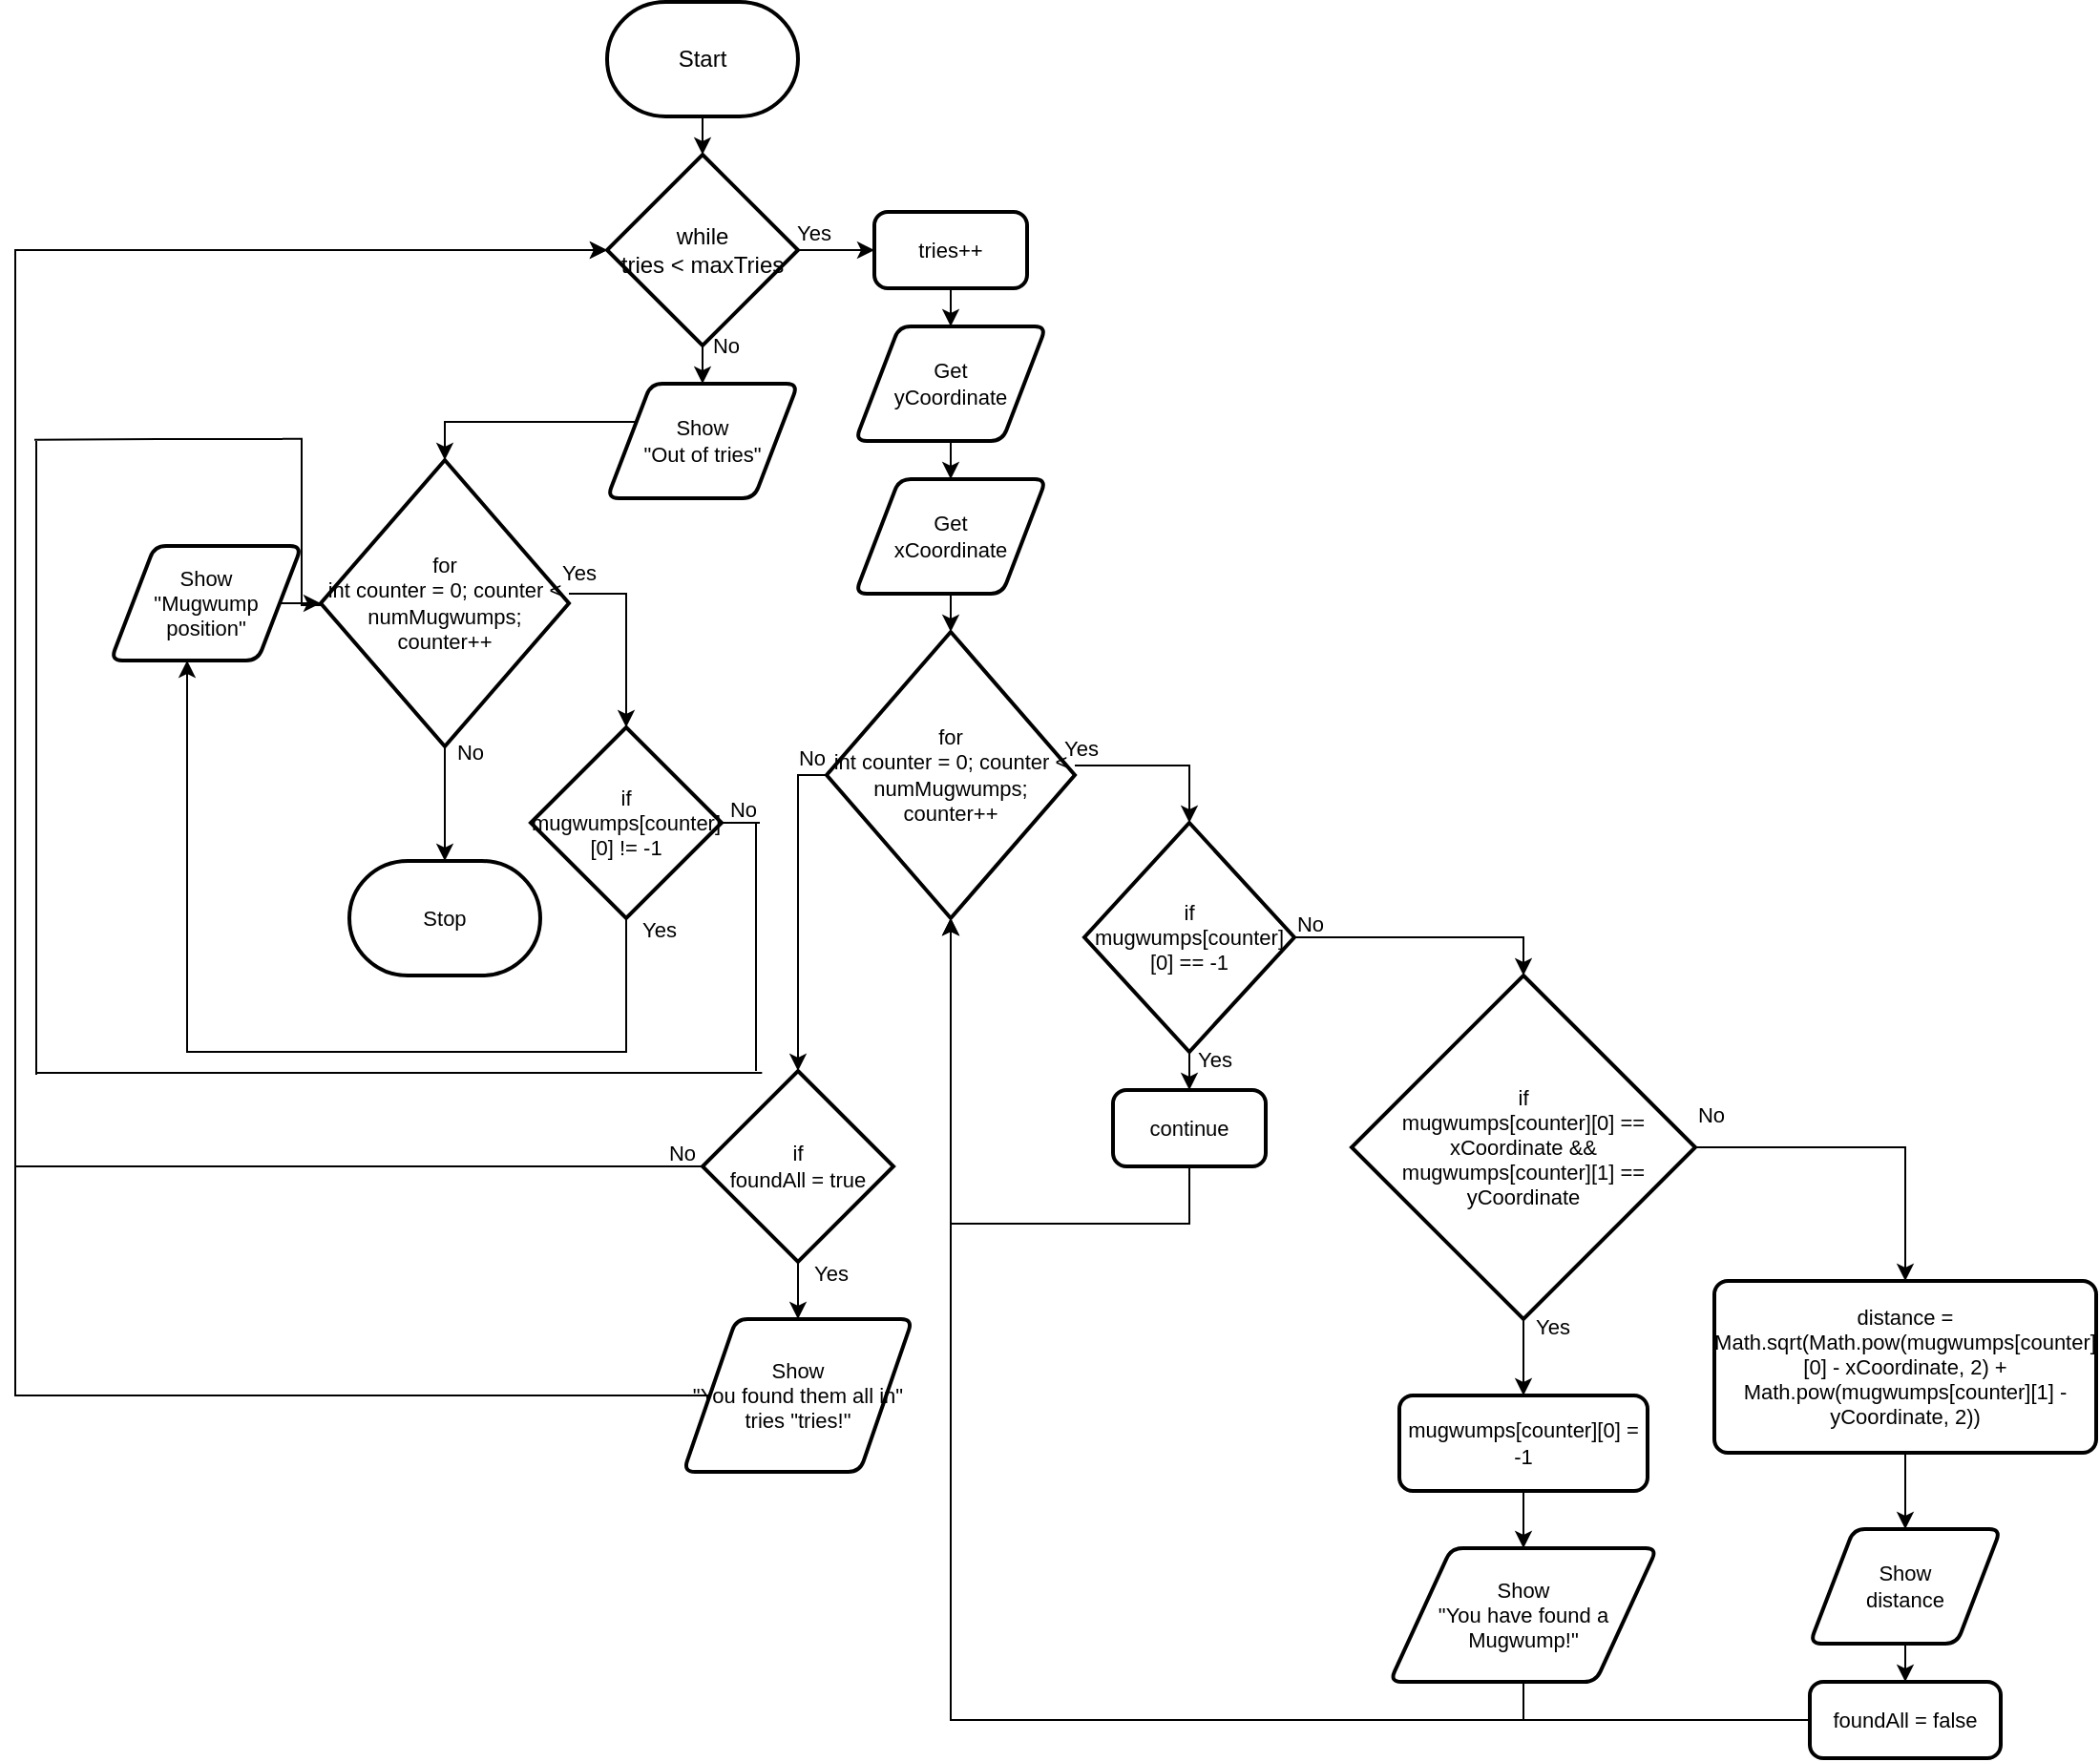 <mxfile>
    <diagram id="J0yBCCGoY8vzV8FLoFeY" name="Page-1">
        <mxGraphModel dx="1579" dy="1247" grid="1" gridSize="10" guides="1" tooltips="1" connect="1" arrows="1" fold="1" page="1" pageScale="1" pageWidth="850" pageHeight="1100" math="0" shadow="0">
            <root>
                <mxCell id="0"/>
                <mxCell id="1" parent="0"/>
                <mxCell id="4" style="edgeStyle=elbowEdgeStyle;html=1;elbow=vertical;rounded=0;" edge="1" parent="1" source="2" target="3">
                    <mxGeometry relative="1" as="geometry"/>
                </mxCell>
                <mxCell id="2" value="Start" style="strokeWidth=2;html=1;shape=mxgraph.flowchart.terminator;whiteSpace=wrap;" vertex="1" parent="1">
                    <mxGeometry x="250" y="130" width="100" height="60" as="geometry"/>
                </mxCell>
                <mxCell id="6" style="edgeStyle=elbowEdgeStyle;shape=connector;rounded=0;elbow=vertical;html=1;entryX=0;entryY=0.5;entryDx=0;entryDy=0;labelBackgroundColor=default;strokeColor=default;fontFamily=Helvetica;fontSize=11;fontColor=default;endArrow=classic;" edge="1" parent="1" source="3" target="5">
                    <mxGeometry relative="1" as="geometry"/>
                </mxCell>
                <mxCell id="40" style="edgeStyle=elbowEdgeStyle;shape=connector;rounded=0;html=1;entryX=0.5;entryY=0;entryDx=0;entryDy=0;labelBackgroundColor=default;strokeColor=default;fontFamily=Helvetica;fontSize=11;fontColor=default;endArrow=classic;" edge="1" parent="1" source="3" target="39">
                    <mxGeometry relative="1" as="geometry"/>
                </mxCell>
                <mxCell id="3" value="while&lt;br&gt;tries &amp;lt; maxTries" style="strokeWidth=2;html=1;shape=mxgraph.flowchart.decision;whiteSpace=wrap;" vertex="1" parent="1">
                    <mxGeometry x="250" y="210" width="100" height="100" as="geometry"/>
                </mxCell>
                <mxCell id="9" style="edgeStyle=elbowEdgeStyle;shape=connector;rounded=0;elbow=vertical;html=1;labelBackgroundColor=default;strokeColor=default;fontFamily=Helvetica;fontSize=11;fontColor=default;endArrow=classic;" edge="1" parent="1" source="5" target="8">
                    <mxGeometry relative="1" as="geometry"/>
                </mxCell>
                <mxCell id="5" value="tries++" style="rounded=1;whiteSpace=wrap;html=1;absoluteArcSize=1;arcSize=14;strokeWidth=2;fontFamily=Helvetica;fontSize=11;fontColor=default;" vertex="1" parent="1">
                    <mxGeometry x="390" y="240" width="80" height="40" as="geometry"/>
                </mxCell>
                <mxCell id="12" style="edgeStyle=elbowEdgeStyle;shape=connector;rounded=0;elbow=vertical;html=1;labelBackgroundColor=default;strokeColor=default;fontFamily=Helvetica;fontSize=11;fontColor=default;endArrow=classic;" edge="1" parent="1" source="7" target="11">
                    <mxGeometry relative="1" as="geometry"/>
                </mxCell>
                <mxCell id="7" value="Get&lt;br&gt;xCoordinate" style="shape=parallelogram;html=1;strokeWidth=2;perimeter=parallelogramPerimeter;whiteSpace=wrap;rounded=1;arcSize=12;size=0.23;fontFamily=Helvetica;fontSize=11;fontColor=default;" vertex="1" parent="1">
                    <mxGeometry x="380" y="380" width="100" height="60" as="geometry"/>
                </mxCell>
                <mxCell id="10" style="edgeStyle=elbowEdgeStyle;shape=connector;rounded=0;elbow=vertical;html=1;labelBackgroundColor=default;strokeColor=default;fontFamily=Helvetica;fontSize=11;fontColor=default;endArrow=classic;" edge="1" parent="1" source="8" target="7">
                    <mxGeometry relative="1" as="geometry"/>
                </mxCell>
                <mxCell id="8" value="Get&lt;br&gt;yCoordinate" style="shape=parallelogram;html=1;strokeWidth=2;perimeter=parallelogramPerimeter;whiteSpace=wrap;rounded=1;arcSize=12;size=0.23;fontFamily=Helvetica;fontSize=11;fontColor=default;" vertex="1" parent="1">
                    <mxGeometry x="380" y="300" width="100" height="60" as="geometry"/>
                </mxCell>
                <mxCell id="14" style="edgeStyle=elbowEdgeStyle;shape=connector;rounded=0;html=1;entryX=0.5;entryY=0;entryDx=0;entryDy=0;entryPerimeter=0;labelBackgroundColor=default;strokeColor=default;fontFamily=Helvetica;fontSize=11;fontColor=default;endArrow=classic;" edge="1" parent="1" source="11" target="13">
                    <mxGeometry relative="1" as="geometry">
                        <Array as="points">
                            <mxPoint x="555" y="530"/>
                        </Array>
                    </mxGeometry>
                </mxCell>
                <mxCell id="34" style="edgeStyle=elbowEdgeStyle;shape=connector;rounded=0;html=1;entryX=0.5;entryY=0;entryDx=0;entryDy=0;entryPerimeter=0;labelBackgroundColor=default;strokeColor=default;fontFamily=Helvetica;fontSize=11;fontColor=default;endArrow=classic;exitX=0;exitY=0.5;exitDx=0;exitDy=0;exitPerimeter=0;" edge="1" parent="1" source="11" target="33">
                    <mxGeometry relative="1" as="geometry">
                        <mxPoint x="355" y="800" as="sourcePoint"/>
                        <Array as="points">
                            <mxPoint x="350" y="620"/>
                        </Array>
                    </mxGeometry>
                </mxCell>
                <mxCell id="11" value="for&lt;br&gt;int counter = 0; counter &amp;lt; numMugwumps; counter++" style="strokeWidth=2;html=1;shape=mxgraph.flowchart.decision;whiteSpace=wrap;fontFamily=Helvetica;fontSize=11;fontColor=default;" vertex="1" parent="1">
                    <mxGeometry x="365" y="460" width="130" height="150" as="geometry"/>
                </mxCell>
                <mxCell id="17" style="edgeStyle=elbowEdgeStyle;shape=connector;rounded=0;html=1;labelBackgroundColor=default;strokeColor=default;fontFamily=Helvetica;fontSize=11;fontColor=default;endArrow=classic;" edge="1" parent="1" source="13" target="16">
                    <mxGeometry relative="1" as="geometry"/>
                </mxCell>
                <mxCell id="19" style="edgeStyle=elbowEdgeStyle;shape=connector;rounded=0;html=1;labelBackgroundColor=default;strokeColor=default;fontFamily=Helvetica;fontSize=11;fontColor=default;endArrow=classic;entryX=0.5;entryY=0;entryDx=0;entryDy=0;entryPerimeter=0;" edge="1" parent="1" source="13" target="18">
                    <mxGeometry relative="1" as="geometry">
                        <Array as="points">
                            <mxPoint x="730" y="620"/>
                        </Array>
                    </mxGeometry>
                </mxCell>
                <mxCell id="13" value="if&lt;br&gt;mugwumps[counter][0] == -1" style="strokeWidth=2;html=1;shape=mxgraph.flowchart.decision;whiteSpace=wrap;fontFamily=Helvetica;fontSize=11;fontColor=default;" vertex="1" parent="1">
                    <mxGeometry x="500" y="560" width="110" height="120" as="geometry"/>
                </mxCell>
                <mxCell id="30" style="edgeStyle=elbowEdgeStyle;shape=connector;rounded=0;html=1;entryX=0.5;entryY=1;entryDx=0;entryDy=0;entryPerimeter=0;labelBackgroundColor=default;strokeColor=default;fontFamily=Helvetica;fontSize=11;fontColor=default;endArrow=classic;" edge="1" parent="1" source="16" target="11">
                    <mxGeometry relative="1" as="geometry">
                        <Array as="points">
                            <mxPoint x="460" y="770"/>
                            <mxPoint x="430" y="670"/>
                        </Array>
                    </mxGeometry>
                </mxCell>
                <mxCell id="16" value="continue" style="rounded=1;whiteSpace=wrap;html=1;absoluteArcSize=1;arcSize=14;strokeWidth=2;fontFamily=Helvetica;fontSize=11;fontColor=default;" vertex="1" parent="1">
                    <mxGeometry x="515" y="700" width="80" height="40" as="geometry"/>
                </mxCell>
                <mxCell id="21" style="edgeStyle=elbowEdgeStyle;shape=connector;rounded=0;html=1;entryX=0.5;entryY=0;entryDx=0;entryDy=0;labelBackgroundColor=default;strokeColor=default;fontFamily=Helvetica;fontSize=11;fontColor=default;endArrow=classic;exitX=0.5;exitY=1;exitDx=0;exitDy=0;exitPerimeter=0;" edge="1" parent="1" source="18" target="20">
                    <mxGeometry relative="1" as="geometry">
                        <Array as="points"/>
                    </mxGeometry>
                </mxCell>
                <mxCell id="23" style="edgeStyle=elbowEdgeStyle;shape=connector;rounded=0;html=1;labelBackgroundColor=default;strokeColor=default;fontFamily=Helvetica;fontSize=11;fontColor=default;endArrow=classic;" edge="1" parent="1" source="18" target="22">
                    <mxGeometry relative="1" as="geometry"/>
                </mxCell>
                <mxCell id="25" style="edgeStyle=elbowEdgeStyle;shape=connector;rounded=0;html=1;entryX=0.5;entryY=0;entryDx=0;entryDy=0;labelBackgroundColor=default;strokeColor=default;fontFamily=Helvetica;fontSize=11;fontColor=default;endArrow=classic;" edge="1" parent="1" source="18" target="24">
                    <mxGeometry relative="1" as="geometry">
                        <Array as="points">
                            <mxPoint x="930" y="730"/>
                        </Array>
                    </mxGeometry>
                </mxCell>
                <mxCell id="18" value="if&lt;br&gt;mugwumps[counter][0] == xCoordinate &amp;amp;&amp;amp; mugwumps[counter][1] == yCoordinate" style="strokeWidth=2;html=1;shape=mxgraph.flowchart.decision;whiteSpace=wrap;fontFamily=Helvetica;fontSize=11;fontColor=default;" vertex="1" parent="1">
                    <mxGeometry x="640" y="640" width="180" height="180" as="geometry"/>
                </mxCell>
                <mxCell id="31" style="edgeStyle=elbowEdgeStyle;shape=connector;rounded=0;html=1;entryX=0.5;entryY=1;entryDx=0;entryDy=0;entryPerimeter=0;labelBackgroundColor=default;strokeColor=default;fontFamily=Helvetica;fontSize=11;fontColor=default;endArrow=classic;" edge="1" parent="1" source="20" target="11">
                    <mxGeometry relative="1" as="geometry">
                        <Array as="points">
                            <mxPoint x="570" y="1030"/>
                        </Array>
                    </mxGeometry>
                </mxCell>
                <mxCell id="20" value="Show&lt;br&gt;&quot;You have found a Mugwump!&quot;" style="shape=parallelogram;html=1;strokeWidth=2;perimeter=parallelogramPerimeter;whiteSpace=wrap;rounded=1;arcSize=12;size=0.23;fontFamily=Helvetica;fontSize=11;fontColor=default;" vertex="1" parent="1">
                    <mxGeometry x="660" y="940" width="140" height="70" as="geometry"/>
                </mxCell>
                <mxCell id="22" value="mugwumps[counter][0] = -1" style="rounded=1;whiteSpace=wrap;html=1;absoluteArcSize=1;arcSize=14;strokeWidth=2;fontFamily=Helvetica;fontSize=11;fontColor=default;" vertex="1" parent="1">
                    <mxGeometry x="665" y="860" width="130" height="50" as="geometry"/>
                </mxCell>
                <mxCell id="27" style="edgeStyle=elbowEdgeStyle;shape=connector;rounded=0;html=1;labelBackgroundColor=default;strokeColor=default;fontFamily=Helvetica;fontSize=11;fontColor=default;endArrow=classic;" edge="1" parent="1" source="24" target="26">
                    <mxGeometry relative="1" as="geometry"/>
                </mxCell>
                <mxCell id="24" value="distance =&lt;br&gt;Math.sqrt(Math.pow(mugwumps[counter][0] - xCoordinate, 2) + Math.pow(mugwumps[counter][1] - yCoordinate, 2))" style="rounded=1;whiteSpace=wrap;html=1;absoluteArcSize=1;arcSize=14;strokeWidth=2;fontFamily=Helvetica;fontSize=11;fontColor=default;" vertex="1" parent="1">
                    <mxGeometry x="830" y="800" width="200" height="90" as="geometry"/>
                </mxCell>
                <mxCell id="29" style="edgeStyle=elbowEdgeStyle;shape=connector;rounded=0;html=1;labelBackgroundColor=default;strokeColor=default;fontFamily=Helvetica;fontSize=11;fontColor=default;endArrow=classic;" edge="1" parent="1" source="26" target="28">
                    <mxGeometry relative="1" as="geometry"/>
                </mxCell>
                <mxCell id="26" value="Show&lt;br&gt;distance" style="shape=parallelogram;html=1;strokeWidth=2;perimeter=parallelogramPerimeter;whiteSpace=wrap;rounded=1;arcSize=12;size=0.23;fontFamily=Helvetica;fontSize=11;fontColor=default;" vertex="1" parent="1">
                    <mxGeometry x="880" y="930" width="100" height="60" as="geometry"/>
                </mxCell>
                <mxCell id="32" style="edgeStyle=elbowEdgeStyle;shape=connector;rounded=0;html=1;entryX=0.5;entryY=1;entryDx=0;entryDy=0;entryPerimeter=0;labelBackgroundColor=default;strokeColor=default;fontFamily=Helvetica;fontSize=11;fontColor=default;endArrow=classic;" edge="1" parent="1" source="28" target="11">
                    <mxGeometry relative="1" as="geometry">
                        <Array as="points">
                            <mxPoint x="430" y="940"/>
                            <mxPoint x="430" y="970"/>
                        </Array>
                    </mxGeometry>
                </mxCell>
                <mxCell id="28" value="foundAll = false" style="rounded=1;whiteSpace=wrap;html=1;absoluteArcSize=1;arcSize=14;strokeWidth=2;fontFamily=Helvetica;fontSize=11;fontColor=default;" vertex="1" parent="1">
                    <mxGeometry x="880" y="1010" width="100" height="40" as="geometry"/>
                </mxCell>
                <mxCell id="36" style="edgeStyle=elbowEdgeStyle;shape=connector;rounded=0;html=1;entryX=0.5;entryY=0;entryDx=0;entryDy=0;labelBackgroundColor=default;strokeColor=default;fontFamily=Helvetica;fontSize=11;fontColor=default;endArrow=classic;" edge="1" parent="1" source="33" target="35">
                    <mxGeometry relative="1" as="geometry"/>
                </mxCell>
                <mxCell id="59" style="edgeStyle=elbowEdgeStyle;shape=connector;rounded=0;html=1;entryX=0;entryY=0.5;entryDx=0;entryDy=0;entryPerimeter=0;labelBackgroundColor=default;strokeColor=default;fontFamily=Helvetica;fontSize=11;fontColor=default;endArrow=classic;" edge="1" parent="1" source="33" target="3">
                    <mxGeometry relative="1" as="geometry">
                        <Array as="points">
                            <mxPoint x="-60" y="500"/>
                        </Array>
                    </mxGeometry>
                </mxCell>
                <mxCell id="33" value="if&lt;br&gt;foundAll = true" style="strokeWidth=2;html=1;shape=mxgraph.flowchart.decision;whiteSpace=wrap;fontFamily=Helvetica;fontSize=11;fontColor=default;" vertex="1" parent="1">
                    <mxGeometry x="300" y="690" width="100" height="100" as="geometry"/>
                </mxCell>
                <mxCell id="38" style="edgeStyle=elbowEdgeStyle;shape=connector;rounded=0;html=1;labelBackgroundColor=default;strokeColor=default;fontFamily=Helvetica;fontSize=11;fontColor=default;endArrow=classic;exitX=0;exitY=0.5;exitDx=0;exitDy=0;elbow=vertical;" edge="1" parent="1" source="35" target="3">
                    <mxGeometry relative="1" as="geometry">
                        <Array as="points">
                            <mxPoint x="-60" y="560"/>
                            <mxPoint x="240" y="770"/>
                            <mxPoint x="240" y="730"/>
                            <mxPoint x="200" y="610"/>
                        </Array>
                    </mxGeometry>
                </mxCell>
                <mxCell id="35" value="Show&lt;br&gt;&quot;You found them all in&quot; tries &quot;tries!&quot;" style="shape=parallelogram;html=1;strokeWidth=2;perimeter=parallelogramPerimeter;whiteSpace=wrap;rounded=1;arcSize=12;size=0.23;fontFamily=Helvetica;fontSize=11;fontColor=default;" vertex="1" parent="1">
                    <mxGeometry x="290" y="820" width="120" height="80" as="geometry"/>
                </mxCell>
                <mxCell id="44" style="edgeStyle=elbowEdgeStyle;shape=connector;rounded=0;html=1;entryX=0.5;entryY=0;entryDx=0;entryDy=0;entryPerimeter=0;labelBackgroundColor=default;strokeColor=default;fontFamily=Helvetica;fontSize=11;fontColor=default;endArrow=classic;" edge="1" parent="1" source="39" target="43">
                    <mxGeometry relative="1" as="geometry">
                        <Array as="points">
                            <mxPoint x="165" y="350"/>
                        </Array>
                    </mxGeometry>
                </mxCell>
                <mxCell id="39" value="Show&lt;br&gt;&quot;Out of tries&quot;" style="shape=parallelogram;html=1;strokeWidth=2;perimeter=parallelogramPerimeter;whiteSpace=wrap;rounded=1;arcSize=12;size=0.23;fontFamily=Helvetica;fontSize=11;fontColor=default;" vertex="1" parent="1">
                    <mxGeometry x="250" y="330" width="100" height="60" as="geometry"/>
                </mxCell>
                <mxCell id="46" style="edgeStyle=elbowEdgeStyle;shape=connector;rounded=0;html=1;labelBackgroundColor=default;strokeColor=default;fontFamily=Helvetica;fontSize=11;fontColor=default;endArrow=classic;" edge="1" parent="1" source="43">
                    <mxGeometry relative="1" as="geometry">
                        <mxPoint x="260" y="510" as="targetPoint"/>
                        <Array as="points">
                            <mxPoint x="260" y="440"/>
                        </Array>
                    </mxGeometry>
                </mxCell>
                <mxCell id="49" style="edgeStyle=elbowEdgeStyle;shape=connector;rounded=0;html=1;labelBackgroundColor=default;strokeColor=default;fontFamily=Helvetica;fontSize=11;fontColor=default;endArrow=classic;" edge="1" parent="1" source="43" target="48">
                    <mxGeometry relative="1" as="geometry"/>
                </mxCell>
                <mxCell id="43" value="for&lt;br&gt;int counter = 0; counter &amp;lt; numMugwumps; counter++" style="strokeWidth=2;html=1;shape=mxgraph.flowchart.decision;whiteSpace=wrap;fontFamily=Helvetica;fontSize=11;fontColor=default;" vertex="1" parent="1">
                    <mxGeometry x="100" y="370" width="130" height="150" as="geometry"/>
                </mxCell>
                <mxCell id="51" style="edgeStyle=elbowEdgeStyle;shape=connector;rounded=0;html=1;entryX=0.4;entryY=1;entryDx=0;entryDy=0;entryPerimeter=0;labelBackgroundColor=default;strokeColor=default;fontFamily=Helvetica;fontSize=11;fontColor=default;endArrow=classic;" edge="1" parent="1" source="45" target="50">
                    <mxGeometry relative="1" as="geometry">
                        <Array as="points">
                            <mxPoint x="110" y="680"/>
                        </Array>
                    </mxGeometry>
                </mxCell>
                <mxCell id="62" style="edgeStyle=elbowEdgeStyle;shape=connector;rounded=0;html=1;labelBackgroundColor=default;strokeColor=default;fontFamily=Helvetica;fontSize=11;fontColor=default;endArrow=none;endFill=0;" edge="1" parent="1" source="45">
                    <mxGeometry relative="1" as="geometry">
                        <mxPoint x="330" y="560" as="targetPoint"/>
                    </mxGeometry>
                </mxCell>
                <mxCell id="45" value="if&lt;br&gt;mugwumps[counter][0] != -1" style="strokeWidth=2;html=1;shape=mxgraph.flowchart.decision;whiteSpace=wrap;fontFamily=Helvetica;fontSize=11;fontColor=default;" vertex="1" parent="1">
                    <mxGeometry x="210" y="510" width="100" height="100" as="geometry"/>
                </mxCell>
                <mxCell id="48" value="Stop" style="strokeWidth=2;html=1;shape=mxgraph.flowchart.terminator;whiteSpace=wrap;fontFamily=Helvetica;fontSize=11;fontColor=default;" vertex="1" parent="1">
                    <mxGeometry x="115" y="580" width="100" height="60" as="geometry"/>
                </mxCell>
                <mxCell id="53" style="edgeStyle=elbowEdgeStyle;shape=connector;rounded=0;html=1;labelBackgroundColor=default;strokeColor=default;fontFamily=Helvetica;fontSize=11;fontColor=default;endArrow=classic;" edge="1" parent="1" source="50" target="43">
                    <mxGeometry relative="1" as="geometry"/>
                </mxCell>
                <mxCell id="50" value="Show&lt;br&gt;&quot;Mugwump position&quot;" style="shape=parallelogram;html=1;strokeWidth=2;perimeter=parallelogramPerimeter;whiteSpace=wrap;rounded=1;arcSize=12;size=0.23;fontFamily=Helvetica;fontSize=11;fontColor=default;" vertex="1" parent="1">
                    <mxGeometry x="-10" y="415" width="100" height="60" as="geometry"/>
                </mxCell>
                <mxCell id="54" value="Yes" style="text;html=1;align=center;verticalAlign=middle;resizable=0;points=[];autosize=1;strokeColor=none;fillColor=none;fontSize=11;fontFamily=Helvetica;fontColor=default;" vertex="1" parent="1">
                    <mxGeometry x="338" y="236" width="40" height="30" as="geometry"/>
                </mxCell>
                <mxCell id="55" value="Yes" style="text;html=1;align=center;verticalAlign=middle;resizable=0;points=[];autosize=1;strokeColor=none;fillColor=none;fontSize=11;fontFamily=Helvetica;fontColor=default;" vertex="1" parent="1">
                    <mxGeometry x="478" y="506" width="40" height="30" as="geometry"/>
                </mxCell>
                <mxCell id="56" value="Yes" style="text;html=1;align=center;verticalAlign=middle;resizable=0;points=[];autosize=1;strokeColor=none;fillColor=none;fontSize=11;fontFamily=Helvetica;fontColor=default;" vertex="1" parent="1">
                    <mxGeometry x="548" y="669" width="40" height="30" as="geometry"/>
                </mxCell>
                <mxCell id="57" value="Yes" style="text;html=1;align=center;verticalAlign=middle;resizable=0;points=[];autosize=1;strokeColor=none;fillColor=none;fontSize=11;fontFamily=Helvetica;fontColor=default;" vertex="1" parent="1">
                    <mxGeometry x="725" y="809" width="40" height="30" as="geometry"/>
                </mxCell>
                <mxCell id="58" value="Yes" style="text;html=1;align=center;verticalAlign=middle;resizable=0;points=[];autosize=1;strokeColor=none;fillColor=none;fontSize=11;fontFamily=Helvetica;fontColor=default;" vertex="1" parent="1">
                    <mxGeometry x="347" y="781" width="40" height="30" as="geometry"/>
                </mxCell>
                <mxCell id="60" value="Yes" style="text;html=1;align=center;verticalAlign=middle;resizable=0;points=[];autosize=1;strokeColor=none;fillColor=none;fontSize=11;fontFamily=Helvetica;fontColor=default;" vertex="1" parent="1">
                    <mxGeometry x="257" y="601" width="40" height="30" as="geometry"/>
                </mxCell>
                <mxCell id="63" style="edgeStyle=elbowEdgeStyle;shape=connector;rounded=0;html=1;labelBackgroundColor=default;strokeColor=default;fontFamily=Helvetica;fontSize=11;fontColor=default;endArrow=none;endFill=0;" edge="1" parent="1" target="33">
                    <mxGeometry relative="1" as="geometry">
                        <mxPoint x="348" y="560" as="targetPoint"/>
                        <mxPoint x="328" y="560" as="sourcePoint"/>
                    </mxGeometry>
                </mxCell>
                <mxCell id="66" style="edgeStyle=elbowEdgeStyle;shape=connector;rounded=0;html=1;labelBackgroundColor=default;strokeColor=default;fontFamily=Helvetica;fontSize=11;fontColor=default;endArrow=none;endFill=0;" edge="1" parent="1">
                    <mxGeometry relative="1" as="geometry">
                        <mxPoint x="331.18" y="691" as="targetPoint"/>
                        <mxPoint x="-49" y="691" as="sourcePoint"/>
                    </mxGeometry>
                </mxCell>
                <mxCell id="67" style="edgeStyle=elbowEdgeStyle;shape=connector;rounded=0;html=1;labelBackgroundColor=default;strokeColor=default;fontFamily=Helvetica;fontSize=11;fontColor=default;endArrow=none;endFill=0;" edge="1" parent="1">
                    <mxGeometry relative="1" as="geometry">
                        <mxPoint x="-48.82" y="692" as="targetPoint"/>
                        <mxPoint x="-49" y="360" as="sourcePoint"/>
                    </mxGeometry>
                </mxCell>
                <mxCell id="68" style="edgeStyle=elbowEdgeStyle;shape=connector;rounded=0;html=1;labelBackgroundColor=default;strokeColor=default;fontFamily=Helvetica;fontSize=11;fontColor=default;endArrow=none;endFill=0;" edge="1" parent="1">
                    <mxGeometry relative="1" as="geometry">
                        <mxPoint x="-50" y="359.41" as="targetPoint"/>
                        <mxPoint x="80" y="359" as="sourcePoint"/>
                    </mxGeometry>
                </mxCell>
                <mxCell id="69" style="edgeStyle=elbowEdgeStyle;shape=connector;rounded=0;html=1;labelBackgroundColor=default;strokeColor=default;fontFamily=Helvetica;fontSize=11;fontColor=default;endArrow=none;endFill=0;exitX=0;exitY=0.5;exitDx=0;exitDy=0;exitPerimeter=0;" edge="1" parent="1">
                    <mxGeometry relative="1" as="geometry">
                        <mxPoint x="80.0" y="358.82" as="targetPoint"/>
                        <mxPoint x="100.0" y="446" as="sourcePoint"/>
                    </mxGeometry>
                </mxCell>
                <mxCell id="70" value="Yes" style="text;html=1;align=center;verticalAlign=middle;resizable=0;points=[];autosize=1;strokeColor=none;fillColor=none;fontSize=11;fontFamily=Helvetica;fontColor=default;" vertex="1" parent="1">
                    <mxGeometry x="215" y="414" width="40" height="30" as="geometry"/>
                </mxCell>
                <mxCell id="71" value="No" style="text;html=1;align=center;verticalAlign=middle;resizable=0;points=[];autosize=1;strokeColor=none;fillColor=none;fontSize=11;fontFamily=Helvetica;fontColor=default;" vertex="1" parent="1">
                    <mxGeometry x="292" y="295" width="40" height="30" as="geometry"/>
                </mxCell>
                <mxCell id="72" value="No" style="text;html=1;align=center;verticalAlign=middle;resizable=0;points=[];autosize=1;strokeColor=none;fillColor=none;fontSize=11;fontFamily=Helvetica;fontColor=default;" vertex="1" parent="1">
                    <mxGeometry x="337" y="511" width="40" height="30" as="geometry"/>
                </mxCell>
                <mxCell id="73" value="No" style="text;html=1;align=center;verticalAlign=middle;resizable=0;points=[];autosize=1;strokeColor=none;fillColor=none;fontSize=11;fontFamily=Helvetica;fontColor=default;" vertex="1" parent="1">
                    <mxGeometry x="301" y="538" width="40" height="30" as="geometry"/>
                </mxCell>
                <mxCell id="74" value="No" style="text;html=1;align=center;verticalAlign=middle;resizable=0;points=[];autosize=1;strokeColor=none;fillColor=none;fontSize=11;fontFamily=Helvetica;fontColor=default;" vertex="1" parent="1">
                    <mxGeometry x="158" y="508" width="40" height="30" as="geometry"/>
                </mxCell>
                <mxCell id="75" value="No" style="text;html=1;align=center;verticalAlign=middle;resizable=0;points=[];autosize=1;strokeColor=none;fillColor=none;fontSize=11;fontFamily=Helvetica;fontColor=default;" vertex="1" parent="1">
                    <mxGeometry x="269" y="718" width="40" height="30" as="geometry"/>
                </mxCell>
                <mxCell id="76" value="No" style="text;html=1;align=center;verticalAlign=middle;resizable=0;points=[];autosize=1;strokeColor=none;fillColor=none;fontSize=11;fontFamily=Helvetica;fontColor=default;" vertex="1" parent="1">
                    <mxGeometry x="598" y="598" width="40" height="30" as="geometry"/>
                </mxCell>
                <mxCell id="77" value="No" style="text;html=1;align=center;verticalAlign=middle;resizable=0;points=[];autosize=1;strokeColor=none;fillColor=none;fontSize=11;fontFamily=Helvetica;fontColor=default;" vertex="1" parent="1">
                    <mxGeometry x="808" y="698" width="40" height="30" as="geometry"/>
                </mxCell>
            </root>
        </mxGraphModel>
    </diagram>
</mxfile>